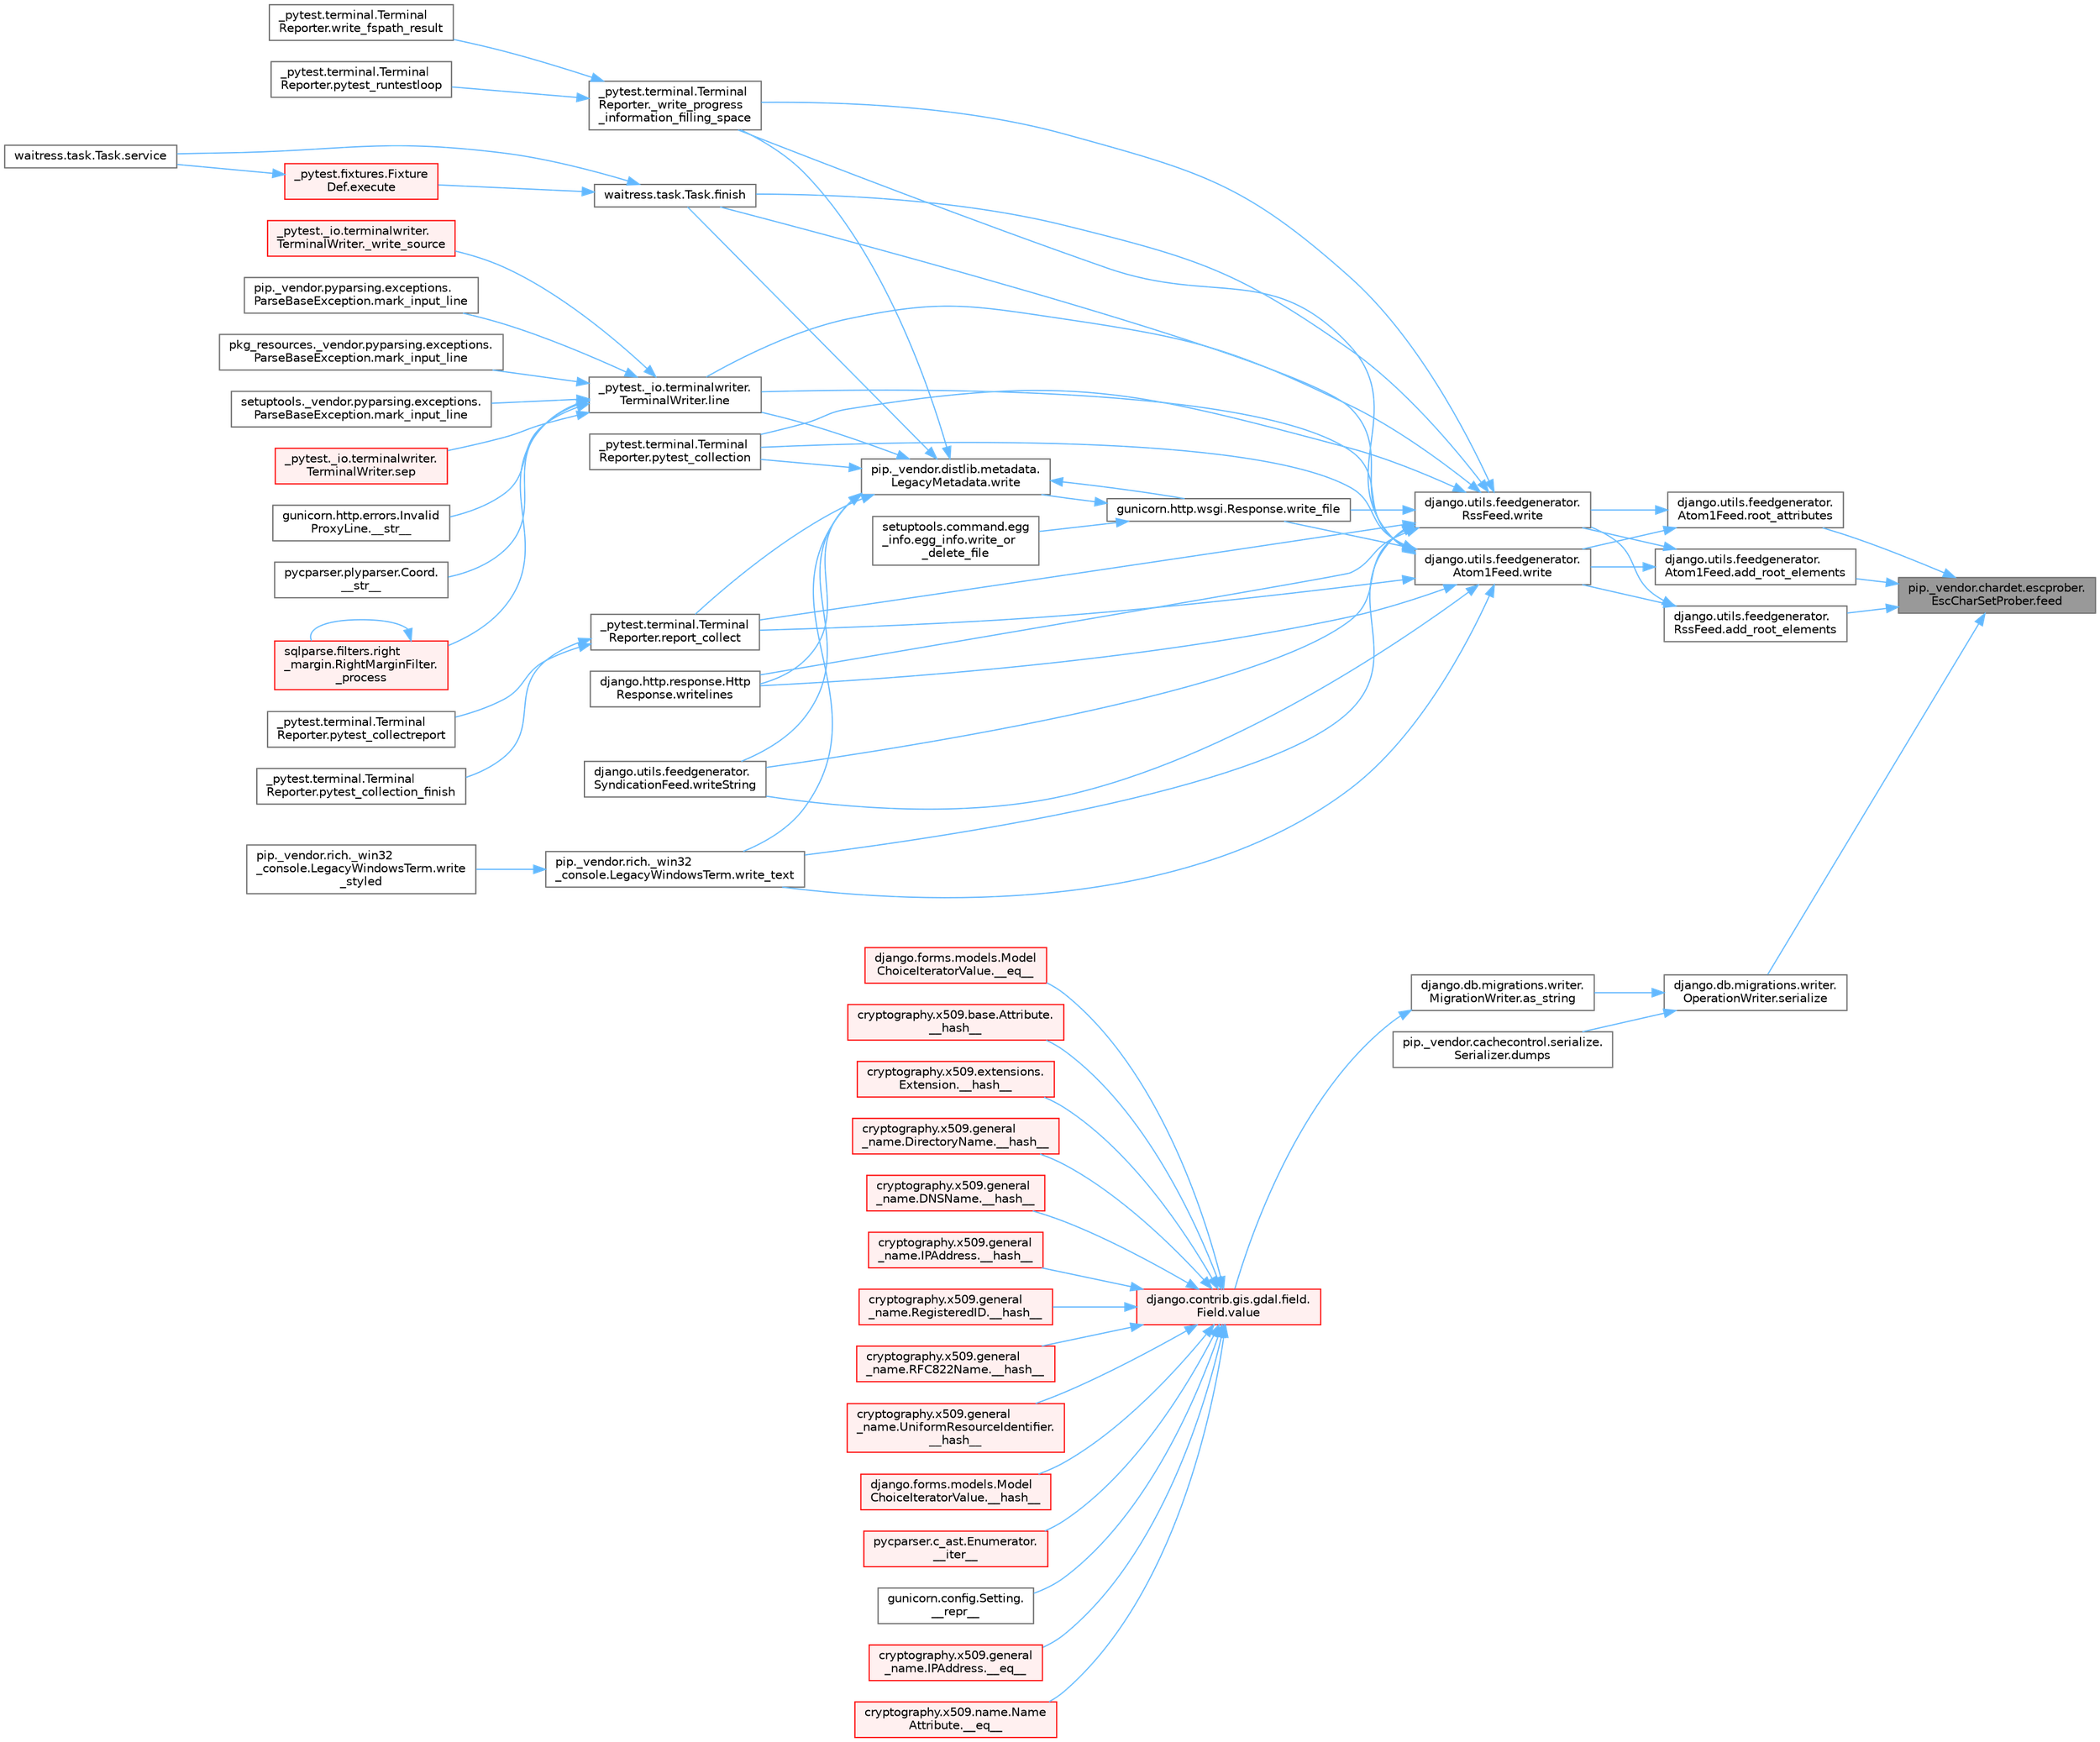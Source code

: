 digraph "pip._vendor.chardet.escprober.EscCharSetProber.feed"
{
 // LATEX_PDF_SIZE
  bgcolor="transparent";
  edge [fontname=Helvetica,fontsize=10,labelfontname=Helvetica,labelfontsize=10];
  node [fontname=Helvetica,fontsize=10,shape=box,height=0.2,width=0.4];
  rankdir="RL";
  Node1 [id="Node000001",label="pip._vendor.chardet.escprober.\lEscCharSetProber.feed",height=0.2,width=0.4,color="gray40", fillcolor="grey60", style="filled", fontcolor="black",tooltip=" "];
  Node1 -> Node2 [id="edge1_Node000001_Node000002",dir="back",color="steelblue1",style="solid",tooltip=" "];
  Node2 [id="Node000002",label="django.utils.feedgenerator.\lAtom1Feed.add_root_elements",height=0.2,width=0.4,color="grey40", fillcolor="white", style="filled",URL="$classdjango_1_1utils_1_1feedgenerator_1_1_atom1_feed.html#a3f861beae65b2c1d07d6192175be850e",tooltip=" "];
  Node2 -> Node3 [id="edge2_Node000002_Node000003",dir="back",color="steelblue1",style="solid",tooltip=" "];
  Node3 [id="Node000003",label="django.utils.feedgenerator.\lAtom1Feed.write",height=0.2,width=0.4,color="grey40", fillcolor="white", style="filled",URL="$classdjango_1_1utils_1_1feedgenerator_1_1_atom1_feed.html#afbf5b931a75be201e339b64a8aa46119",tooltip=" "];
  Node3 -> Node4 [id="edge3_Node000003_Node000004",dir="back",color="steelblue1",style="solid",tooltip=" "];
  Node4 [id="Node000004",label="_pytest.terminal.Terminal\lReporter._write_progress\l_information_filling_space",height=0.2,width=0.4,color="grey40", fillcolor="white", style="filled",URL="$class__pytest_1_1terminal_1_1_terminal_reporter.html#a915f19bb955611b65c211c611c4568b1",tooltip=" "];
  Node4 -> Node5 [id="edge4_Node000004_Node000005",dir="back",color="steelblue1",style="solid",tooltip=" "];
  Node5 [id="Node000005",label="_pytest.terminal.Terminal\lReporter.pytest_runtestloop",height=0.2,width=0.4,color="grey40", fillcolor="white", style="filled",URL="$class__pytest_1_1terminal_1_1_terminal_reporter.html#ac3b669c1dc4496ae1a31ae03200aca11",tooltip=" "];
  Node4 -> Node6 [id="edge5_Node000004_Node000006",dir="back",color="steelblue1",style="solid",tooltip=" "];
  Node6 [id="Node000006",label="_pytest.terminal.Terminal\lReporter.write_fspath_result",height=0.2,width=0.4,color="grey40", fillcolor="white", style="filled",URL="$class__pytest_1_1terminal_1_1_terminal_reporter.html#a831d61b7b7439f786bdf1dd1f3d30814",tooltip=" "];
  Node3 -> Node7 [id="edge6_Node000003_Node000007",dir="back",color="steelblue1",style="solid",tooltip=" "];
  Node7 [id="Node000007",label="waitress.task.Task.finish",height=0.2,width=0.4,color="grey40", fillcolor="white", style="filled",URL="$classwaitress_1_1task_1_1_task.html#a1e94739ac27e14a159d0e17c6d3e54b2",tooltip=" "];
  Node7 -> Node8 [id="edge7_Node000007_Node000008",dir="back",color="steelblue1",style="solid",tooltip=" "];
  Node8 [id="Node000008",label="_pytest.fixtures.Fixture\lDef.execute",height=0.2,width=0.4,color="red", fillcolor="#FFF0F0", style="filled",URL="$class__pytest_1_1fixtures_1_1_fixture_def.html#ac27e0caaadd6404ffc2715216b643993",tooltip=" "];
  Node8 -> Node353 [id="edge8_Node000008_Node000353",dir="back",color="steelblue1",style="solid",tooltip=" "];
  Node353 [id="Node000353",label="waitress.task.Task.service",height=0.2,width=0.4,color="grey40", fillcolor="white", style="filled",URL="$classwaitress_1_1task_1_1_task.html#acd61643ab6cfae697f619c48f46e40b6",tooltip=" "];
  Node7 -> Node353 [id="edge9_Node000007_Node000353",dir="back",color="steelblue1",style="solid",tooltip=" "];
  Node3 -> Node80 [id="edge10_Node000003_Node000080",dir="back",color="steelblue1",style="solid",tooltip=" "];
  Node80 [id="Node000080",label="_pytest._io.terminalwriter.\lTerminalWriter.line",height=0.2,width=0.4,color="grey40", fillcolor="white", style="filled",URL="$class__pytest_1_1__io_1_1terminalwriter_1_1_terminal_writer.html#a70c206b6c71b946771673c95d93d5d5a",tooltip=" "];
  Node80 -> Node81 [id="edge11_Node000080_Node000081",dir="back",color="steelblue1",style="solid",tooltip=" "];
  Node81 [id="Node000081",label="gunicorn.http.errors.Invalid\lProxyLine.__str__",height=0.2,width=0.4,color="grey40", fillcolor="white", style="filled",URL="$classgunicorn_1_1http_1_1errors_1_1_invalid_proxy_line.html#ace89b062827152aaf90a806af758a928",tooltip=" "];
  Node80 -> Node82 [id="edge12_Node000080_Node000082",dir="back",color="steelblue1",style="solid",tooltip=" "];
  Node82 [id="Node000082",label="pycparser.plyparser.Coord.\l__str__",height=0.2,width=0.4,color="grey40", fillcolor="white", style="filled",URL="$classpycparser_1_1plyparser_1_1_coord.html#aa2f5c3b1f8c0a2eb844182daa8f71512",tooltip=" "];
  Node80 -> Node83 [id="edge13_Node000080_Node000083",dir="back",color="steelblue1",style="solid",tooltip=" "];
  Node83 [id="Node000083",label="sqlparse.filters.right\l_margin.RightMarginFilter.\l_process",height=0.2,width=0.4,color="red", fillcolor="#FFF0F0", style="filled",URL="$classsqlparse_1_1filters_1_1right__margin_1_1_right_margin_filter.html#a62b0707d94aff59b0fc1428eca96f6a9",tooltip=" "];
  Node83 -> Node83 [id="edge14_Node000083_Node000083",dir="back",color="steelblue1",style="solid",tooltip=" "];
  Node80 -> Node102 [id="edge15_Node000080_Node000102",dir="back",color="steelblue1",style="solid",tooltip=" "];
  Node102 [id="Node000102",label="_pytest._io.terminalwriter.\lTerminalWriter._write_source",height=0.2,width=0.4,color="red", fillcolor="#FFF0F0", style="filled",URL="$class__pytest_1_1__io_1_1terminalwriter_1_1_terminal_writer.html#a3499a8fa1635a0661a3476582408a433",tooltip=" "];
  Node80 -> Node659 [id="edge16_Node000080_Node000659",dir="back",color="steelblue1",style="solid",tooltip=" "];
  Node659 [id="Node000659",label="pip._vendor.pyparsing.exceptions.\lParseBaseException.mark_input_line",height=0.2,width=0.4,color="grey40", fillcolor="white", style="filled",URL="$classpip_1_1__vendor_1_1pyparsing_1_1exceptions_1_1_parse_base_exception.html#a29a304058ba0b8613114663ebffb3434",tooltip=" "];
  Node80 -> Node660 [id="edge17_Node000080_Node000660",dir="back",color="steelblue1",style="solid",tooltip=" "];
  Node660 [id="Node000660",label="pkg_resources._vendor.pyparsing.exceptions.\lParseBaseException.mark_input_line",height=0.2,width=0.4,color="grey40", fillcolor="white", style="filled",URL="$classpkg__resources_1_1__vendor_1_1pyparsing_1_1exceptions_1_1_parse_base_exception.html#a982109a43d14eb31cc56cb0bc77e08c6",tooltip=" "];
  Node80 -> Node661 [id="edge18_Node000080_Node000661",dir="back",color="steelblue1",style="solid",tooltip=" "];
  Node661 [id="Node000661",label="setuptools._vendor.pyparsing.exceptions.\lParseBaseException.mark_input_line",height=0.2,width=0.4,color="grey40", fillcolor="white", style="filled",URL="$classsetuptools_1_1__vendor_1_1pyparsing_1_1exceptions_1_1_parse_base_exception.html#aeb91f27e309b0b29088fb9dd22c07e58",tooltip=" "];
  Node80 -> Node662 [id="edge19_Node000080_Node000662",dir="back",color="steelblue1",style="solid",tooltip=" "];
  Node662 [id="Node000662",label="_pytest._io.terminalwriter.\lTerminalWriter.sep",height=0.2,width=0.4,color="red", fillcolor="#FFF0F0", style="filled",URL="$class__pytest_1_1__io_1_1terminalwriter_1_1_terminal_writer.html#a9825789953e583960848896c7c201fb8",tooltip=" "];
  Node3 -> Node300 [id="edge20_Node000003_Node000300",dir="back",color="steelblue1",style="solid",tooltip=" "];
  Node300 [id="Node000300",label="_pytest.terminal.Terminal\lReporter.pytest_collection",height=0.2,width=0.4,color="grey40", fillcolor="white", style="filled",URL="$class__pytest_1_1terminal_1_1_terminal_reporter.html#a1c7fd0ed91d4a12bb30c452d893e467f",tooltip=" "];
  Node3 -> Node301 [id="edge21_Node000003_Node000301",dir="back",color="steelblue1",style="solid",tooltip=" "];
  Node301 [id="Node000301",label="_pytest.terminal.Terminal\lReporter.report_collect",height=0.2,width=0.4,color="grey40", fillcolor="white", style="filled",URL="$class__pytest_1_1terminal_1_1_terminal_reporter.html#a8aaee1238de041e936a2d65c80d5458b",tooltip=" "];
  Node301 -> Node302 [id="edge22_Node000301_Node000302",dir="back",color="steelblue1",style="solid",tooltip=" "];
  Node302 [id="Node000302",label="_pytest.terminal.Terminal\lReporter.pytest_collection_finish",height=0.2,width=0.4,color="grey40", fillcolor="white", style="filled",URL="$class__pytest_1_1terminal_1_1_terminal_reporter.html#a2c87a7764f9882cae4be1b98a4441685",tooltip=" "];
  Node301 -> Node303 [id="edge23_Node000301_Node000303",dir="back",color="steelblue1",style="solid",tooltip=" "];
  Node303 [id="Node000303",label="_pytest.terminal.Terminal\lReporter.pytest_collectreport",height=0.2,width=0.4,color="grey40", fillcolor="white", style="filled",URL="$class__pytest_1_1terminal_1_1_terminal_reporter.html#a9eb06df608c4a08d1c831cfc5a405eec",tooltip=" "];
  Node3 -> Node304 [id="edge24_Node000003_Node000304",dir="back",color="steelblue1",style="solid",tooltip=" "];
  Node304 [id="Node000304",label="gunicorn.http.wsgi.Response.write_file",height=0.2,width=0.4,color="grey40", fillcolor="white", style="filled",URL="$classgunicorn_1_1http_1_1wsgi_1_1_response.html#a469fe7554d4ffcd4dd1497f24d216329",tooltip=" "];
  Node304 -> Node305 [id="edge25_Node000304_Node000305",dir="back",color="steelblue1",style="solid",tooltip=" "];
  Node305 [id="Node000305",label="pip._vendor.distlib.metadata.\lLegacyMetadata.write",height=0.2,width=0.4,color="grey40", fillcolor="white", style="filled",URL="$classpip_1_1__vendor_1_1distlib_1_1metadata_1_1_legacy_metadata.html#af3423aeacce2739a48b38815d4ba89be",tooltip=" "];
  Node305 -> Node4 [id="edge26_Node000305_Node000004",dir="back",color="steelblue1",style="solid",tooltip=" "];
  Node305 -> Node7 [id="edge27_Node000305_Node000007",dir="back",color="steelblue1",style="solid",tooltip=" "];
  Node305 -> Node80 [id="edge28_Node000305_Node000080",dir="back",color="steelblue1",style="solid",tooltip=" "];
  Node305 -> Node300 [id="edge29_Node000305_Node000300",dir="back",color="steelblue1",style="solid",tooltip=" "];
  Node305 -> Node301 [id="edge30_Node000305_Node000301",dir="back",color="steelblue1",style="solid",tooltip=" "];
  Node305 -> Node304 [id="edge31_Node000305_Node000304",dir="back",color="steelblue1",style="solid",tooltip=" "];
  Node305 -> Node306 [id="edge32_Node000305_Node000306",dir="back",color="steelblue1",style="solid",tooltip=" "];
  Node306 [id="Node000306",label="pip._vendor.rich._win32\l_console.LegacyWindowsTerm.write_text",height=0.2,width=0.4,color="grey40", fillcolor="white", style="filled",URL="$classpip_1_1__vendor_1_1rich_1_1__win32__console_1_1_legacy_windows_term.html#a285165149598e15cac2caf4d03385612",tooltip=" "];
  Node306 -> Node307 [id="edge33_Node000306_Node000307",dir="back",color="steelblue1",style="solid",tooltip=" "];
  Node307 [id="Node000307",label="pip._vendor.rich._win32\l_console.LegacyWindowsTerm.write\l_styled",height=0.2,width=0.4,color="grey40", fillcolor="white", style="filled",URL="$classpip_1_1__vendor_1_1rich_1_1__win32__console_1_1_legacy_windows_term.html#a6c68d312ebee6e27cb3e871496da2c42",tooltip=" "];
  Node305 -> Node308 [id="edge34_Node000305_Node000308",dir="back",color="steelblue1",style="solid",tooltip=" "];
  Node308 [id="Node000308",label="django.http.response.Http\lResponse.writelines",height=0.2,width=0.4,color="grey40", fillcolor="white", style="filled",URL="$classdjango_1_1http_1_1response_1_1_http_response.html#aceaa0c2997dfd21c34c44056e7292914",tooltip=" "];
  Node305 -> Node309 [id="edge35_Node000305_Node000309",dir="back",color="steelblue1",style="solid",tooltip=" "];
  Node309 [id="Node000309",label="django.utils.feedgenerator.\lSyndicationFeed.writeString",height=0.2,width=0.4,color="grey40", fillcolor="white", style="filled",URL="$classdjango_1_1utils_1_1feedgenerator_1_1_syndication_feed.html#a78aa2a245467085cb79cdca0dc35f677",tooltip=" "];
  Node304 -> Node310 [id="edge36_Node000304_Node000310",dir="back",color="steelblue1",style="solid",tooltip=" "];
  Node310 [id="Node000310",label="setuptools.command.egg\l_info.egg_info.write_or\l_delete_file",height=0.2,width=0.4,color="grey40", fillcolor="white", style="filled",URL="$classsetuptools_1_1command_1_1egg__info_1_1egg__info.html#ae5cfb9b14851eb2ed02f44ed99fce235",tooltip=" "];
  Node3 -> Node306 [id="edge37_Node000003_Node000306",dir="back",color="steelblue1",style="solid",tooltip=" "];
  Node3 -> Node308 [id="edge38_Node000003_Node000308",dir="back",color="steelblue1",style="solid",tooltip=" "];
  Node3 -> Node309 [id="edge39_Node000003_Node000309",dir="back",color="steelblue1",style="solid",tooltip=" "];
  Node2 -> Node79 [id="edge40_Node000002_Node000079",dir="back",color="steelblue1",style="solid",tooltip=" "];
  Node79 [id="Node000079",label="django.utils.feedgenerator.\lRssFeed.write",height=0.2,width=0.4,color="grey40", fillcolor="white", style="filled",URL="$classdjango_1_1utils_1_1feedgenerator_1_1_rss_feed.html#a63ea2926c2c773e874f51ced997a2618",tooltip=" "];
  Node79 -> Node4 [id="edge41_Node000079_Node000004",dir="back",color="steelblue1",style="solid",tooltip=" "];
  Node79 -> Node7 [id="edge42_Node000079_Node000007",dir="back",color="steelblue1",style="solid",tooltip=" "];
  Node79 -> Node80 [id="edge43_Node000079_Node000080",dir="back",color="steelblue1",style="solid",tooltip=" "];
  Node79 -> Node300 [id="edge44_Node000079_Node000300",dir="back",color="steelblue1",style="solid",tooltip=" "];
  Node79 -> Node301 [id="edge45_Node000079_Node000301",dir="back",color="steelblue1",style="solid",tooltip=" "];
  Node79 -> Node304 [id="edge46_Node000079_Node000304",dir="back",color="steelblue1",style="solid",tooltip=" "];
  Node79 -> Node306 [id="edge47_Node000079_Node000306",dir="back",color="steelblue1",style="solid",tooltip=" "];
  Node79 -> Node308 [id="edge48_Node000079_Node000308",dir="back",color="steelblue1",style="solid",tooltip=" "];
  Node79 -> Node309 [id="edge49_Node000079_Node000309",dir="back",color="steelblue1",style="solid",tooltip=" "];
  Node1 -> Node78 [id="edge50_Node000001_Node000078",dir="back",color="steelblue1",style="solid",tooltip=" "];
  Node78 [id="Node000078",label="django.utils.feedgenerator.\lRssFeed.add_root_elements",height=0.2,width=0.4,color="grey40", fillcolor="white", style="filled",URL="$classdjango_1_1utils_1_1feedgenerator_1_1_rss_feed.html#afe28a1e8efc5fc065f74b4277a43663e",tooltip=" "];
  Node78 -> Node3 [id="edge51_Node000078_Node000003",dir="back",color="steelblue1",style="solid",tooltip=" "];
  Node78 -> Node79 [id="edge52_Node000078_Node000079",dir="back",color="steelblue1",style="solid",tooltip=" "];
  Node1 -> Node1726 [id="edge53_Node000001_Node001726",dir="back",color="steelblue1",style="solid",tooltip=" "];
  Node1726 [id="Node001726",label="django.utils.feedgenerator.\lAtom1Feed.root_attributes",height=0.2,width=0.4,color="grey40", fillcolor="white", style="filled",URL="$classdjango_1_1utils_1_1feedgenerator_1_1_atom1_feed.html#a8ea06279a106db871795893125306409",tooltip=" "];
  Node1726 -> Node3 [id="edge54_Node001726_Node000003",dir="back",color="steelblue1",style="solid",tooltip=" "];
  Node1726 -> Node79 [id="edge55_Node001726_Node000079",dir="back",color="steelblue1",style="solid",tooltip=" "];
  Node1 -> Node997 [id="edge56_Node000001_Node000997",dir="back",color="steelblue1",style="solid",tooltip=" "];
  Node997 [id="Node000997",label="django.db.migrations.writer.\lOperationWriter.serialize",height=0.2,width=0.4,color="grey40", fillcolor="white", style="filled",URL="$classdjango_1_1db_1_1migrations_1_1writer_1_1_operation_writer.html#a866e8d13e1c54a35d74e9a6b0383b2f8",tooltip=" "];
  Node997 -> Node998 [id="edge57_Node000997_Node000998",dir="back",color="steelblue1",style="solid",tooltip=" "];
  Node998 [id="Node000998",label="django.db.migrations.writer.\lMigrationWriter.as_string",height=0.2,width=0.4,color="grey40", fillcolor="white", style="filled",URL="$classdjango_1_1db_1_1migrations_1_1writer_1_1_migration_writer.html#a4cf831cf0ce1f20f21c7e5ce5ec60980",tooltip=" "];
  Node998 -> Node999 [id="edge58_Node000998_Node000999",dir="back",color="steelblue1",style="solid",tooltip=" "];
  Node999 [id="Node000999",label="django.contrib.gis.gdal.field.\lField.value",height=0.2,width=0.4,color="red", fillcolor="#FFF0F0", style="filled",URL="$classdjango_1_1contrib_1_1gis_1_1gdal_1_1field_1_1_field.html#a0534fa49aaead023461bb9458776c33c",tooltip=" "];
  Node999 -> Node1000 [id="edge59_Node000999_Node001000",dir="back",color="steelblue1",style="solid",tooltip=" "];
  Node1000 [id="Node001000",label="cryptography.x509.general\l_name.IPAddress.__eq__",height=0.2,width=0.4,color="red", fillcolor="#FFF0F0", style="filled",URL="$classcryptography_1_1x509_1_1general__name_1_1_i_p_address.html#a9f03c0f27b7fab1555e850429408e0c6",tooltip=" "];
  Node999 -> Node1001 [id="edge60_Node000999_Node001001",dir="back",color="steelblue1",style="solid",tooltip=" "];
  Node1001 [id="Node001001",label="cryptography.x509.name.Name\lAttribute.__eq__",height=0.2,width=0.4,color="red", fillcolor="#FFF0F0", style="filled",URL="$classcryptography_1_1x509_1_1name_1_1_name_attribute.html#a3f7665b71204e40b3ad9e6f6cbd9c76b",tooltip=" "];
  Node999 -> Node1002 [id="edge61_Node000999_Node001002",dir="back",color="steelblue1",style="solid",tooltip=" "];
  Node1002 [id="Node001002",label="django.forms.models.Model\lChoiceIteratorValue.__eq__",height=0.2,width=0.4,color="red", fillcolor="#FFF0F0", style="filled",URL="$classdjango_1_1forms_1_1models_1_1_model_choice_iterator_value.html#a5e0a7c8283981cabbbd59372a3664ba4",tooltip=" "];
  Node999 -> Node1003 [id="edge62_Node000999_Node001003",dir="back",color="steelblue1",style="solid",tooltip=" "];
  Node1003 [id="Node001003",label="cryptography.x509.base.Attribute.\l__hash__",height=0.2,width=0.4,color="red", fillcolor="#FFF0F0", style="filled",URL="$classcryptography_1_1x509_1_1base_1_1_attribute.html#ac75831a8a55d19823de67d9bd79fea12",tooltip=" "];
  Node999 -> Node375 [id="edge63_Node000999_Node000375",dir="back",color="steelblue1",style="solid",tooltip=" "];
  Node375 [id="Node000375",label="cryptography.x509.extensions.\lExtension.__hash__",height=0.2,width=0.4,color="red", fillcolor="#FFF0F0", style="filled",URL="$classcryptography_1_1x509_1_1extensions_1_1_extension.html#a7744510faba9373c947790041c25021e",tooltip=" "];
  Node999 -> Node1004 [id="edge64_Node000999_Node001004",dir="back",color="steelblue1",style="solid",tooltip=" "];
  Node1004 [id="Node001004",label="cryptography.x509.general\l_name.DirectoryName.__hash__",height=0.2,width=0.4,color="red", fillcolor="#FFF0F0", style="filled",URL="$classcryptography_1_1x509_1_1general__name_1_1_directory_name.html#a72d42dff890691a0b51125ae2f26044e",tooltip=" "];
  Node999 -> Node1005 [id="edge65_Node000999_Node001005",dir="back",color="steelblue1",style="solid",tooltip=" "];
  Node1005 [id="Node001005",label="cryptography.x509.general\l_name.DNSName.__hash__",height=0.2,width=0.4,color="red", fillcolor="#FFF0F0", style="filled",URL="$classcryptography_1_1x509_1_1general__name_1_1_d_n_s_name.html#a460f8dfd06b7596ce04fd2167416fded",tooltip=" "];
  Node999 -> Node1006 [id="edge66_Node000999_Node001006",dir="back",color="steelblue1",style="solid",tooltip=" "];
  Node1006 [id="Node001006",label="cryptography.x509.general\l_name.IPAddress.__hash__",height=0.2,width=0.4,color="red", fillcolor="#FFF0F0", style="filled",URL="$classcryptography_1_1x509_1_1general__name_1_1_i_p_address.html#ab656cae16308d1b2937a28d05fb6c4d0",tooltip=" "];
  Node999 -> Node1007 [id="edge67_Node000999_Node001007",dir="back",color="steelblue1",style="solid",tooltip=" "];
  Node1007 [id="Node001007",label="cryptography.x509.general\l_name.RegisteredID.__hash__",height=0.2,width=0.4,color="red", fillcolor="#FFF0F0", style="filled",URL="$classcryptography_1_1x509_1_1general__name_1_1_registered_i_d.html#af8d2046e0999f369244c67c2198733a7",tooltip=" "];
  Node999 -> Node1008 [id="edge68_Node000999_Node001008",dir="back",color="steelblue1",style="solid",tooltip=" "];
  Node1008 [id="Node001008",label="cryptography.x509.general\l_name.RFC822Name.__hash__",height=0.2,width=0.4,color="red", fillcolor="#FFF0F0", style="filled",URL="$classcryptography_1_1x509_1_1general__name_1_1_r_f_c822_name.html#a81035374ac9fb28683c691986d008647",tooltip=" "];
  Node999 -> Node1009 [id="edge69_Node000999_Node001009",dir="back",color="steelblue1",style="solid",tooltip=" "];
  Node1009 [id="Node001009",label="cryptography.x509.general\l_name.UniformResourceIdentifier.\l__hash__",height=0.2,width=0.4,color="red", fillcolor="#FFF0F0", style="filled",URL="$classcryptography_1_1x509_1_1general__name_1_1_uniform_resource_identifier.html#ac855ede87ae6fe5259923efe7a93fb86",tooltip=" "];
  Node999 -> Node1010 [id="edge70_Node000999_Node001010",dir="back",color="steelblue1",style="solid",tooltip=" "];
  Node1010 [id="Node001010",label="django.forms.models.Model\lChoiceIteratorValue.__hash__",height=0.2,width=0.4,color="red", fillcolor="#FFF0F0", style="filled",URL="$classdjango_1_1forms_1_1models_1_1_model_choice_iterator_value.html#a4e38034545989b541d673781515faa87",tooltip=" "];
  Node999 -> Node1011 [id="edge71_Node000999_Node001011",dir="back",color="steelblue1",style="solid",tooltip=" "];
  Node1011 [id="Node001011",label="pycparser.c_ast.Enumerator.\l__iter__",height=0.2,width=0.4,color="red", fillcolor="#FFF0F0", style="filled",URL="$classpycparser_1_1c__ast_1_1_enumerator.html#a3cf4b212d12eecc5f6dc9519e168e4d6",tooltip=" "];
  Node999 -> Node1012 [id="edge72_Node000999_Node001012",dir="back",color="steelblue1",style="solid",tooltip=" "];
  Node1012 [id="Node001012",label="gunicorn.config.Setting.\l__repr__",height=0.2,width=0.4,color="grey40", fillcolor="white", style="filled",URL="$classgunicorn_1_1config_1_1_setting.html#aac61cf1b2eeb8df9723694b12567d07b",tooltip=" "];
  Node997 -> Node2368 [id="edge73_Node000997_Node002368",dir="back",color="steelblue1",style="solid",tooltip=" "];
  Node2368 [id="Node002368",label="pip._vendor.cachecontrol.serialize.\lSerializer.dumps",height=0.2,width=0.4,color="grey40", fillcolor="white", style="filled",URL="$classpip_1_1__vendor_1_1cachecontrol_1_1serialize_1_1_serializer.html#af9655b2c82e5c0e3d17fd611d32c7804",tooltip=" "];
}
